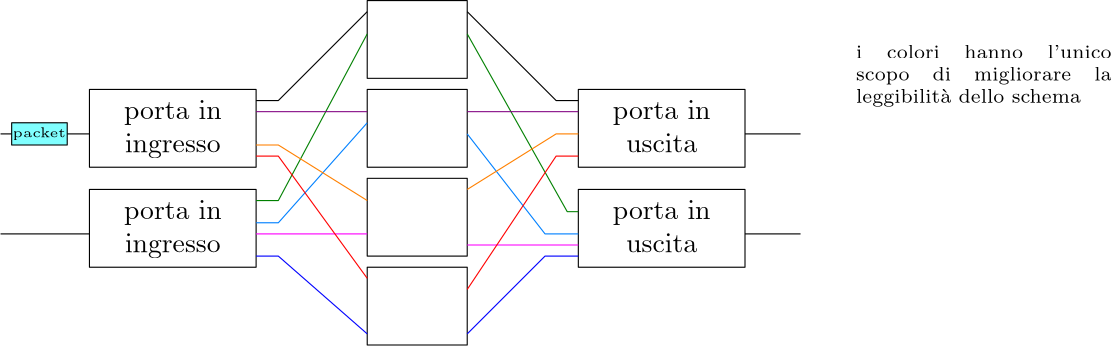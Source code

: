 <?xml version="1.0"?>
<!DOCTYPE ipe SYSTEM "ipe.dtd">
<ipe version="70218" creator="Ipe 7.2.28">
<info created="D:20240425150426" modified="D:20240425151017"/>
<ipestyle name="basic">
<symbol name="arrow/arc(spx)">
<path stroke="sym-stroke" fill="sym-stroke" pen="sym-pen">
0 0 m
-1 0.333 l
-1 -0.333 l
h
</path>
</symbol>
<symbol name="arrow/farc(spx)">
<path stroke="sym-stroke" fill="white" pen="sym-pen">
0 0 m
-1 0.333 l
-1 -0.333 l
h
</path>
</symbol>
<symbol name="arrow/ptarc(spx)">
<path stroke="sym-stroke" fill="sym-stroke" pen="sym-pen">
0 0 m
-1 0.333 l
-0.8 0 l
-1 -0.333 l
h
</path>
</symbol>
<symbol name="arrow/fptarc(spx)">
<path stroke="sym-stroke" fill="white" pen="sym-pen">
0 0 m
-1 0.333 l
-0.8 0 l
-1 -0.333 l
h
</path>
</symbol>
<symbol name="mark/circle(sx)" transformations="translations">
<path fill="sym-stroke">
0.6 0 0 0.6 0 0 e
0.4 0 0 0.4 0 0 e
</path>
</symbol>
<symbol name="mark/disk(sx)" transformations="translations">
<path fill="sym-stroke">
0.6 0 0 0.6 0 0 e
</path>
</symbol>
<symbol name="mark/fdisk(sfx)" transformations="translations">
<group>
<path fill="sym-fill">
0.5 0 0 0.5 0 0 e
</path>
<path fill="sym-stroke" fillrule="eofill">
0.6 0 0 0.6 0 0 e
0.4 0 0 0.4 0 0 e
</path>
</group>
</symbol>
<symbol name="mark/box(sx)" transformations="translations">
<path fill="sym-stroke" fillrule="eofill">
-0.6 -0.6 m
0.6 -0.6 l
0.6 0.6 l
-0.6 0.6 l
h
-0.4 -0.4 m
0.4 -0.4 l
0.4 0.4 l
-0.4 0.4 l
h
</path>
</symbol>
<symbol name="mark/square(sx)" transformations="translations">
<path fill="sym-stroke">
-0.6 -0.6 m
0.6 -0.6 l
0.6 0.6 l
-0.6 0.6 l
h
</path>
</symbol>
<symbol name="mark/fsquare(sfx)" transformations="translations">
<group>
<path fill="sym-fill">
-0.5 -0.5 m
0.5 -0.5 l
0.5 0.5 l
-0.5 0.5 l
h
</path>
<path fill="sym-stroke" fillrule="eofill">
-0.6 -0.6 m
0.6 -0.6 l
0.6 0.6 l
-0.6 0.6 l
h
-0.4 -0.4 m
0.4 -0.4 l
0.4 0.4 l
-0.4 0.4 l
h
</path>
</group>
</symbol>
<symbol name="mark/cross(sx)" transformations="translations">
<group>
<path fill="sym-stroke">
-0.43 -0.57 m
0.57 0.43 l
0.43 0.57 l
-0.57 -0.43 l
h
</path>
<path fill="sym-stroke">
-0.43 0.57 m
0.57 -0.43 l
0.43 -0.57 l
-0.57 0.43 l
h
</path>
</group>
</symbol>
<symbol name="arrow/fnormal(spx)">
<path stroke="sym-stroke" fill="white" pen="sym-pen">
0 0 m
-1 0.333 l
-1 -0.333 l
h
</path>
</symbol>
<symbol name="arrow/pointed(spx)">
<path stroke="sym-stroke" fill="sym-stroke" pen="sym-pen">
0 0 m
-1 0.333 l
-0.8 0 l
-1 -0.333 l
h
</path>
</symbol>
<symbol name="arrow/fpointed(spx)">
<path stroke="sym-stroke" fill="white" pen="sym-pen">
0 0 m
-1 0.333 l
-0.8 0 l
-1 -0.333 l
h
</path>
</symbol>
<symbol name="arrow/linear(spx)">
<path stroke="sym-stroke" pen="sym-pen">
-1 0.333 m
0 0 l
-1 -0.333 l
</path>
</symbol>
<symbol name="arrow/fdouble(spx)">
<path stroke="sym-stroke" fill="white" pen="sym-pen">
0 0 m
-1 0.333 l
-1 -0.333 l
h
-1 0 m
-2 0.333 l
-2 -0.333 l
h
</path>
</symbol>
<symbol name="arrow/double(spx)">
<path stroke="sym-stroke" fill="sym-stroke" pen="sym-pen">
0 0 m
-1 0.333 l
-1 -0.333 l
h
-1 0 m
-2 0.333 l
-2 -0.333 l
h
</path>
</symbol>
<symbol name="arrow/mid-normal(spx)">
<path stroke="sym-stroke" fill="sym-stroke" pen="sym-pen">
0.5 0 m
-0.5 0.333 l
-0.5 -0.333 l
h
</path>
</symbol>
<symbol name="arrow/mid-fnormal(spx)">
<path stroke="sym-stroke" fill="white" pen="sym-pen">
0.5 0 m
-0.5 0.333 l
-0.5 -0.333 l
h
</path>
</symbol>
<symbol name="arrow/mid-pointed(spx)">
<path stroke="sym-stroke" fill="sym-stroke" pen="sym-pen">
0.5 0 m
-0.5 0.333 l
-0.3 0 l
-0.5 -0.333 l
h
</path>
</symbol>
<symbol name="arrow/mid-fpointed(spx)">
<path stroke="sym-stroke" fill="white" pen="sym-pen">
0.5 0 m
-0.5 0.333 l
-0.3 0 l
-0.5 -0.333 l
h
</path>
</symbol>
<symbol name="arrow/mid-double(spx)">
<path stroke="sym-stroke" fill="sym-stroke" pen="sym-pen">
1 0 m
0 0.333 l
0 -0.333 l
h
0 0 m
-1 0.333 l
-1 -0.333 l
h
</path>
</symbol>
<symbol name="arrow/mid-fdouble(spx)">
<path stroke="sym-stroke" fill="white" pen="sym-pen">
1 0 m
0 0.333 l
0 -0.333 l
h
0 0 m
-1 0.333 l
-1 -0.333 l
h
</path>
</symbol>
<anglesize name="22.5 deg" value="22.5"/>
<anglesize name="30 deg" value="30"/>
<anglesize name="45 deg" value="45"/>
<anglesize name="60 deg" value="60"/>
<anglesize name="90 deg" value="90"/>
<arrowsize name="large" value="10"/>
<arrowsize name="small" value="5"/>
<arrowsize name="tiny" value="3"/>
<color name="blue" value="0 0 1"/>
<color name="brown" value="0.647 0.165 0.165"/>
<color name="darkblue" value="0 0 0.545"/>
<color name="darkcyan" value="0 0.545 0.545"/>
<color name="darkgray" value="0.663"/>
<color name="darkgreen" value="0 0.392 0"/>
<color name="darkmagenta" value="0.545 0 0.545"/>
<color name="darkorange" value="1 0.549 0"/>
<color name="darkred" value="0.545 0 0"/>
<color name="gold" value="1 0.843 0"/>
<color name="gray" value="0.745"/>
<color name="green" value="0 1 0"/>
<color name="lightblue" value="0.678 0.847 0.902"/>
<color name="lightcyan" value="0.878 1 1"/>
<color name="lightgray" value="0.827"/>
<color name="lightgreen" value="0.565 0.933 0.565"/>
<color name="lightyellow" value="1 1 0.878"/>
<color name="navy" value="0 0 0.502"/>
<color name="orange" value="1 0.647 0"/>
<color name="pink" value="1 0.753 0.796"/>
<color name="purple" value="0.627 0.125 0.941"/>
<color name="red" value="1 0 0"/>
<color name="seagreen" value="0.18 0.545 0.341"/>
<color name="turquoise" value="0.251 0.878 0.816"/>
<color name="violet" value="0.933 0.51 0.933"/>
<color name="yellow" value="1 1 0"/>
<dashstyle name="dash dot dotted" value="[4 2 1 2 1 2] 0"/>
<dashstyle name="dash dotted" value="[4 2 1 2] 0"/>
<dashstyle name="dashed" value="[4] 0"/>
<dashstyle name="dotted" value="[1 3] 0"/>
<gridsize name="10 pts (~3.5 mm)" value="10"/>
<gridsize name="14 pts (~5 mm)" value="14"/>
<gridsize name="16 pts (~6 mm)" value="16"/>
<gridsize name="20 pts (~7 mm)" value="20"/>
<gridsize name="28 pts (~10 mm)" value="28"/>
<gridsize name="32 pts (~12 mm)" value="32"/>
<gridsize name="4 pts" value="4"/>
<gridsize name="56 pts (~20 mm)" value="56"/>
<gridsize name="8 pts (~3 mm)" value="8"/>
<opacity name="10%" value="0.1"/>
<opacity name="30%" value="0.3"/>
<opacity name="50%" value="0.5"/>
<opacity name="75%" value="0.75"/>
<pen name="fat" value="1.2"/>
<pen name="heavier" value="0.8"/>
<pen name="ultrafat" value="2"/>
<symbolsize name="large" value="5"/>
<symbolsize name="small" value="2"/>
<symbolsize name="tiny" value="1.1"/>
<textsize name="Huge" value="\Huge"/>
<textsize name="LARGE" value="\LARGE"/>
<textsize name="Large" value="\Large"/>
<textsize name="footnote" value="\footnotesize"/>
<textsize name="huge" value="\huge"/>
<textsize name="large" value="\large"/>
<textsize name="script" value="\scriptsize"/>
<textsize name="small" value="\small"/>
<textsize name="tiny" value="\tiny"/>
<textstyle name="center" begin="\begin{center}" end="\end{center}"/>
<textstyle name="item" begin="\begin{itemize}\item{}" end="\end{itemize}"/>
<textstyle name="itemize" begin="\begin{itemize}" end="\end{itemize}"/>
<tiling name="falling" angle="-60" step="4" width="1"/>
<tiling name="rising" angle="30" step="4" width="1"/>
</ipestyle>
<page>
<layer name="alpha"/>
<view layers="alpha" active="alpha"/>
<text layer="alpha" matrix="1 0 0 1 56 20" transformations="translations" pos="168 648" stroke="0" type="minipage" width="60" height="12.756" depth="7.79" valign="top">\begin{center}porta in \\ ingresso\end{center}</text>
<text matrix="1 0 0 1 232 20" transformations="translations" pos="168 648" stroke="0" type="minipage" width="60" height="11.789" depth="6.82" valign="top">\begin{center}porta in \\ uscita\end{center}</text>
<path matrix="1 0 0 1 56 20" stroke="0">
168 624 m
168 652 l
228 652 l
228 624 l
h
</path>
<path matrix="1 0 0 1 232 20" stroke="0">
168 624 m
168 652 l
228 652 l
228 624 l
h
</path>
<text matrix="1 0 0 1 56 -16" transformations="translations" pos="168 648" stroke="0" type="minipage" width="60" height="12.756" depth="7.79" valign="top">\begin{center}porta in \\ ingresso\end{center}</text>
<path matrix="1 0 0 1 56 -16" stroke="0">
168 624 m
168 652 l
228 652 l
228 624 l
h
</path>
<text matrix="1 0 0 1 232 -16" transformations="translations" pos="168 648" stroke="0" type="minipage" width="60" height="11.789" depth="6.82" valign="top">\begin{center}porta in \\ uscita\end{center}</text>
<path matrix="1 0 0 1 232 -16" stroke="0">
168 624 m
168 652 l
228 652 l
228 624 l
h
</path>
<path stroke="0">
324 676 m
324 704 l
360 704 l
360 676 l
h
</path>
<path matrix="1 0 0 1 0 -32" stroke="0">
324 676 m
324 704 l
360 704 l
360 676 l
h
</path>
<path matrix="1 0 0 1 0 -64" stroke="0">
324 676 m
324 704 l
360 704 l
360 676 l
h
</path>
<path matrix="1 0 0 1 0 -96" stroke="0">
324 676 m
324 704 l
360 704 l
360 676 l
h
</path>
<path stroke="0">
192 656 m
224 656 l
</path>
<path stroke="0">
224 620 m
192 620 l
</path>
<path stroke="0">
460 620 m
480 620 l
</path>
<path stroke="0">
460 656 m
480 656 l
</path>
<path matrix="1 0 0 1 0 28.0001" stroke="black" fill="0.502 1 1">
196 632 m
196 624 l
216 624 l
216 632 l
h
</path>
<text matrix="1 0 0 1 -7.668 26.7819" transformations="translations" pos="204 628" stroke="black" type="label" width="19.13" height="3.468" depth="0.96" valign="baseline" size="tiny">packet</text>
<path stroke="0">
284 668 m
292 668 l
324 700 l
</path>
<path stroke="0">
400 668 m
392 668 l
360 700 l
</path>
<path stroke="0 0.502 0">
284 632 m
292 632 l
324 692 l
</path>
<path stroke="0 0.502 0">
400 628 m
396 628 l
360 692 l
</path>
<path stroke="0.502 0 0.502">
284 664 m
324 664 l
</path>
<path stroke="0 0.502 1">
284 624 m
292 624 l
324 660 l
</path>
<path stroke="1 0.502 0">
284 652 m
292 652 l
324 632 l
</path>
<path stroke="0.992 0 0.992">
284 620 m
324 620 l
</path>
<path stroke="0 0 1">
284 612 m
292 612 l
324 584 l
</path>
<path stroke="1 0 0">
284 648 m
292 648 l
324 604 l
</path>
<path stroke="0.502 0 0.502">
400 664 m
360 664 l
</path>
<path stroke="0.992 0 0.992">
400 616 m
360 616 l
</path>
<path stroke="0 0.502 1">
400 620 m
388 620 l
360 656 l
</path>
<path stroke="1 0.502 0">
400 656 m
392 656 l
360 636 l
</path>
<path stroke="1 0 0">
400 648 m
392 648 l
360 600 l
</path>
<path stroke="0 0 1">
400 612 m
388 612 l
360 584 l
</path>
<text matrix="1 0 0 1 -4 0" transformations="translations" pos="504 688" stroke="0" type="minipage" width="92" height="13.559" depth="8.58" valign="top" size="script">i colori hanno l&apos;unico scopo di migliorare la leggibilità dello schema</text>
</page>
</ipe>
